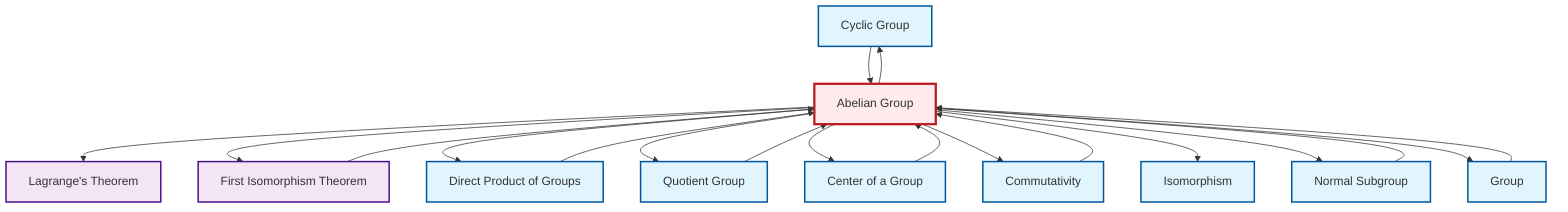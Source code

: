 graph TD
    classDef definition fill:#e1f5fe,stroke:#01579b,stroke-width:2px
    classDef theorem fill:#f3e5f5,stroke:#4a148c,stroke-width:2px
    classDef axiom fill:#fff3e0,stroke:#e65100,stroke-width:2px
    classDef example fill:#e8f5e9,stroke:#1b5e20,stroke-width:2px
    classDef current fill:#ffebee,stroke:#b71c1c,stroke-width:3px
    thm-lagrange["Lagrange's Theorem"]:::theorem
    def-cyclic-group["Cyclic Group"]:::definition
    def-group["Group"]:::definition
    def-normal-subgroup["Normal Subgroup"]:::definition
    def-quotient-group["Quotient Group"]:::definition
    def-center-of-group["Center of a Group"]:::definition
    thm-first-isomorphism["First Isomorphism Theorem"]:::theorem
    def-commutativity["Commutativity"]:::definition
    def-isomorphism["Isomorphism"]:::definition
    def-direct-product["Direct Product of Groups"]:::definition
    def-abelian-group["Abelian Group"]:::definition
    def-abelian-group --> thm-lagrange
    def-abelian-group --> thm-first-isomorphism
    def-abelian-group --> def-direct-product
    def-center-of-group --> def-abelian-group
    def-cyclic-group --> def-abelian-group
    def-commutativity --> def-abelian-group
    def-normal-subgroup --> def-abelian-group
    def-abelian-group --> def-quotient-group
    def-abelian-group --> def-center-of-group
    def-direct-product --> def-abelian-group
    def-abelian-group --> def-cyclic-group
    def-abelian-group --> def-commutativity
    def-abelian-group --> def-isomorphism
    def-abelian-group --> def-normal-subgroup
    thm-first-isomorphism --> def-abelian-group
    def-group --> def-abelian-group
    def-quotient-group --> def-abelian-group
    def-abelian-group --> def-group
    class def-abelian-group current